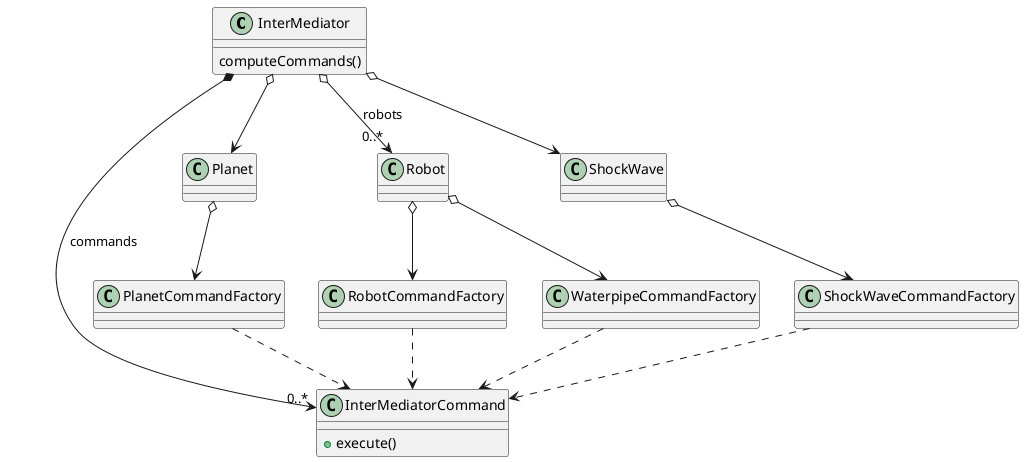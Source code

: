 @startuml
'https://plantuml.com/class-diagram

class InterMediator {
    computeCommands()
}
class InterMediatorCommand {
    +execute()
}

InterMediator o--> Planet
InterMediator o--> "0..*" Robot : robots
InterMediator o--> ShockWave

InterMediator *-> "0..*" InterMediatorCommand : commands

RobotCommandFactory ..> InterMediatorCommand
ShockWaveCommandFactory ..> InterMediatorCommand
PlanetCommandFactory ..> InterMediatorCommand
WaterpipeCommandFactory ..> InterMediatorCommand

class RobotCommandFactory {}
class WaterpipeCommandFactory {}
class ShockWaveCommandFactory {}
class PlanetCommandFactory {}

class Planet {}
class Robot {}
class ShockWave {}

Planet o--> PlanetCommandFactory
Robot o--> RobotCommandFactory
Robot o--> WaterpipeCommandFactory
ShockWave o--> ShockWaveCommandFactory

@enduml